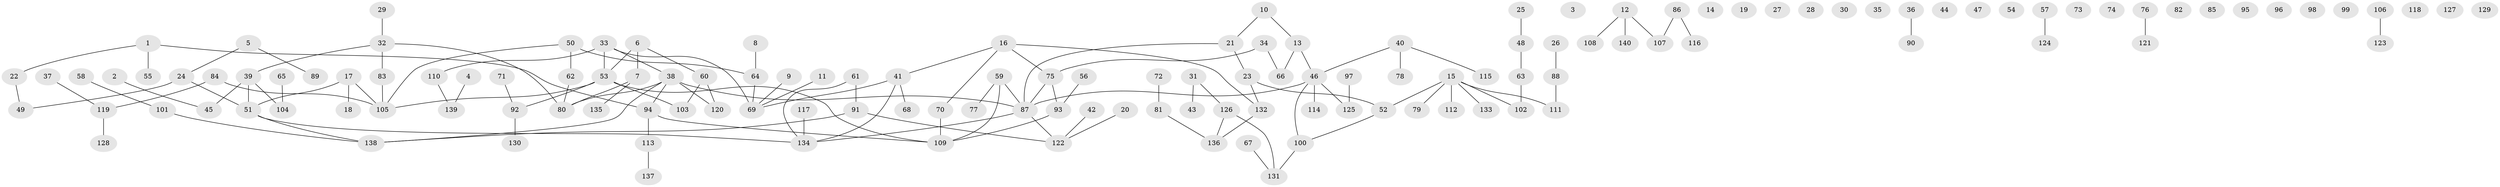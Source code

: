 // Generated by graph-tools (version 1.1) at 2025/00/03/09/25 03:00:42]
// undirected, 140 vertices, 136 edges
graph export_dot {
graph [start="1"]
  node [color=gray90,style=filled];
  1;
  2;
  3;
  4;
  5;
  6;
  7;
  8;
  9;
  10;
  11;
  12;
  13;
  14;
  15;
  16;
  17;
  18;
  19;
  20;
  21;
  22;
  23;
  24;
  25;
  26;
  27;
  28;
  29;
  30;
  31;
  32;
  33;
  34;
  35;
  36;
  37;
  38;
  39;
  40;
  41;
  42;
  43;
  44;
  45;
  46;
  47;
  48;
  49;
  50;
  51;
  52;
  53;
  54;
  55;
  56;
  57;
  58;
  59;
  60;
  61;
  62;
  63;
  64;
  65;
  66;
  67;
  68;
  69;
  70;
  71;
  72;
  73;
  74;
  75;
  76;
  77;
  78;
  79;
  80;
  81;
  82;
  83;
  84;
  85;
  86;
  87;
  88;
  89;
  90;
  91;
  92;
  93;
  94;
  95;
  96;
  97;
  98;
  99;
  100;
  101;
  102;
  103;
  104;
  105;
  106;
  107;
  108;
  109;
  110;
  111;
  112;
  113;
  114;
  115;
  116;
  117;
  118;
  119;
  120;
  121;
  122;
  123;
  124;
  125;
  126;
  127;
  128;
  129;
  130;
  131;
  132;
  133;
  134;
  135;
  136;
  137;
  138;
  139;
  140;
  1 -- 22;
  1 -- 55;
  1 -- 94;
  2 -- 45;
  4 -- 139;
  5 -- 24;
  5 -- 89;
  6 -- 7;
  6 -- 53;
  6 -- 60;
  7 -- 80;
  7 -- 135;
  8 -- 64;
  9 -- 69;
  10 -- 13;
  10 -- 21;
  11 -- 69;
  12 -- 107;
  12 -- 108;
  12 -- 140;
  13 -- 46;
  13 -- 66;
  15 -- 52;
  15 -- 79;
  15 -- 102;
  15 -- 111;
  15 -- 112;
  15 -- 133;
  16 -- 41;
  16 -- 70;
  16 -- 75;
  16 -- 132;
  17 -- 18;
  17 -- 51;
  17 -- 105;
  20 -- 122;
  21 -- 23;
  21 -- 87;
  22 -- 49;
  23 -- 52;
  23 -- 132;
  24 -- 49;
  24 -- 51;
  25 -- 48;
  26 -- 88;
  29 -- 32;
  31 -- 43;
  31 -- 126;
  32 -- 39;
  32 -- 80;
  32 -- 83;
  33 -- 38;
  33 -- 53;
  33 -- 69;
  33 -- 110;
  34 -- 66;
  34 -- 75;
  36 -- 90;
  37 -- 119;
  38 -- 80;
  38 -- 87;
  38 -- 94;
  38 -- 120;
  38 -- 138;
  39 -- 45;
  39 -- 51;
  39 -- 104;
  40 -- 46;
  40 -- 78;
  40 -- 115;
  41 -- 68;
  41 -- 69;
  41 -- 134;
  42 -- 122;
  46 -- 87;
  46 -- 100;
  46 -- 114;
  46 -- 125;
  48 -- 63;
  50 -- 62;
  50 -- 64;
  50 -- 105;
  51 -- 134;
  51 -- 138;
  52 -- 100;
  53 -- 92;
  53 -- 103;
  53 -- 105;
  53 -- 109;
  56 -- 93;
  57 -- 124;
  58 -- 101;
  59 -- 77;
  59 -- 87;
  59 -- 109;
  60 -- 103;
  60 -- 120;
  61 -- 91;
  61 -- 134;
  62 -- 80;
  63 -- 102;
  64 -- 69;
  65 -- 104;
  67 -- 131;
  70 -- 109;
  71 -- 92;
  72 -- 81;
  75 -- 87;
  75 -- 93;
  76 -- 121;
  81 -- 136;
  83 -- 105;
  84 -- 105;
  84 -- 119;
  86 -- 107;
  86 -- 116;
  87 -- 122;
  87 -- 134;
  88 -- 111;
  91 -- 122;
  91 -- 138;
  92 -- 130;
  93 -- 109;
  94 -- 109;
  94 -- 113;
  97 -- 125;
  100 -- 131;
  101 -- 138;
  106 -- 123;
  110 -- 139;
  113 -- 137;
  117 -- 134;
  119 -- 128;
  126 -- 131;
  126 -- 136;
  132 -- 136;
}
